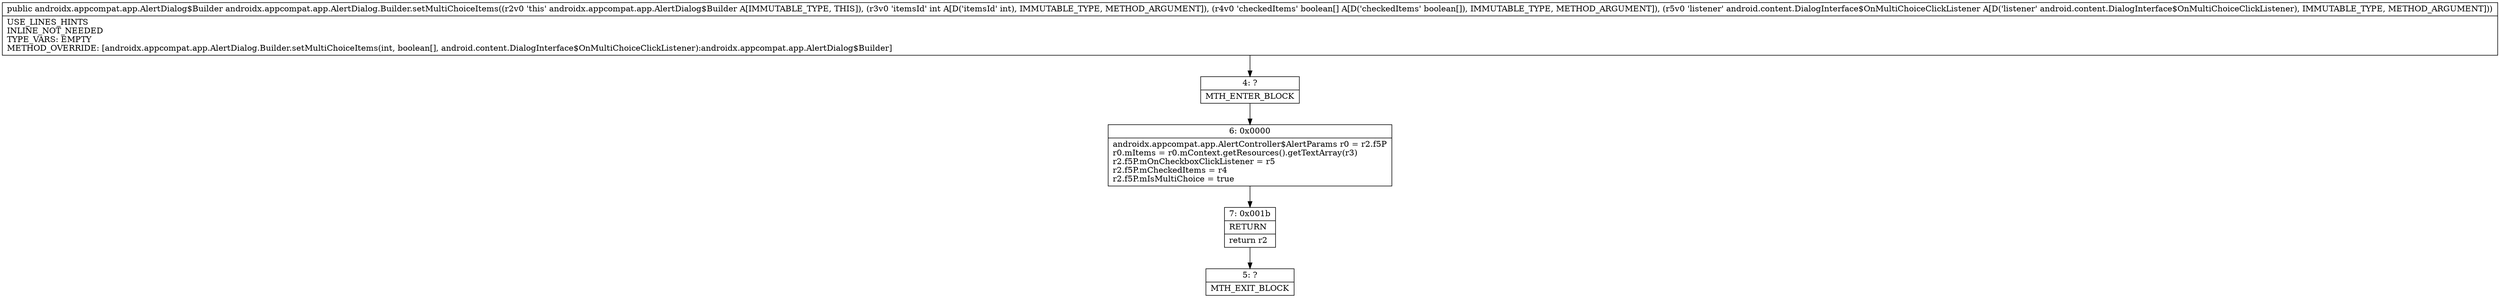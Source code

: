 digraph "CFG forandroidx.appcompat.app.AlertDialog.Builder.setMultiChoiceItems(I[ZLandroid\/content\/DialogInterface$OnMultiChoiceClickListener;)Landroidx\/appcompat\/app\/AlertDialog$Builder;" {
Node_4 [shape=record,label="{4\:\ ?|MTH_ENTER_BLOCK\l}"];
Node_6 [shape=record,label="{6\:\ 0x0000|androidx.appcompat.app.AlertController$AlertParams r0 = r2.f5P\lr0.mItems = r0.mContext.getResources().getTextArray(r3)\lr2.f5P.mOnCheckboxClickListener = r5\lr2.f5P.mCheckedItems = r4\lr2.f5P.mIsMultiChoice = true\l}"];
Node_7 [shape=record,label="{7\:\ 0x001b|RETURN\l|return r2\l}"];
Node_5 [shape=record,label="{5\:\ ?|MTH_EXIT_BLOCK\l}"];
MethodNode[shape=record,label="{public androidx.appcompat.app.AlertDialog$Builder androidx.appcompat.app.AlertDialog.Builder.setMultiChoiceItems((r2v0 'this' androidx.appcompat.app.AlertDialog$Builder A[IMMUTABLE_TYPE, THIS]), (r3v0 'itemsId' int A[D('itemsId' int), IMMUTABLE_TYPE, METHOD_ARGUMENT]), (r4v0 'checkedItems' boolean[] A[D('checkedItems' boolean[]), IMMUTABLE_TYPE, METHOD_ARGUMENT]), (r5v0 'listener' android.content.DialogInterface$OnMultiChoiceClickListener A[D('listener' android.content.DialogInterface$OnMultiChoiceClickListener), IMMUTABLE_TYPE, METHOD_ARGUMENT]))  | USE_LINES_HINTS\lINLINE_NOT_NEEDED\lTYPE_VARS: EMPTY\lMETHOD_OVERRIDE: [androidx.appcompat.app.AlertDialog.Builder.setMultiChoiceItems(int, boolean[], android.content.DialogInterface$OnMultiChoiceClickListener):androidx.appcompat.app.AlertDialog$Builder]\l}"];
MethodNode -> Node_4;Node_4 -> Node_6;
Node_6 -> Node_7;
Node_7 -> Node_5;
}

